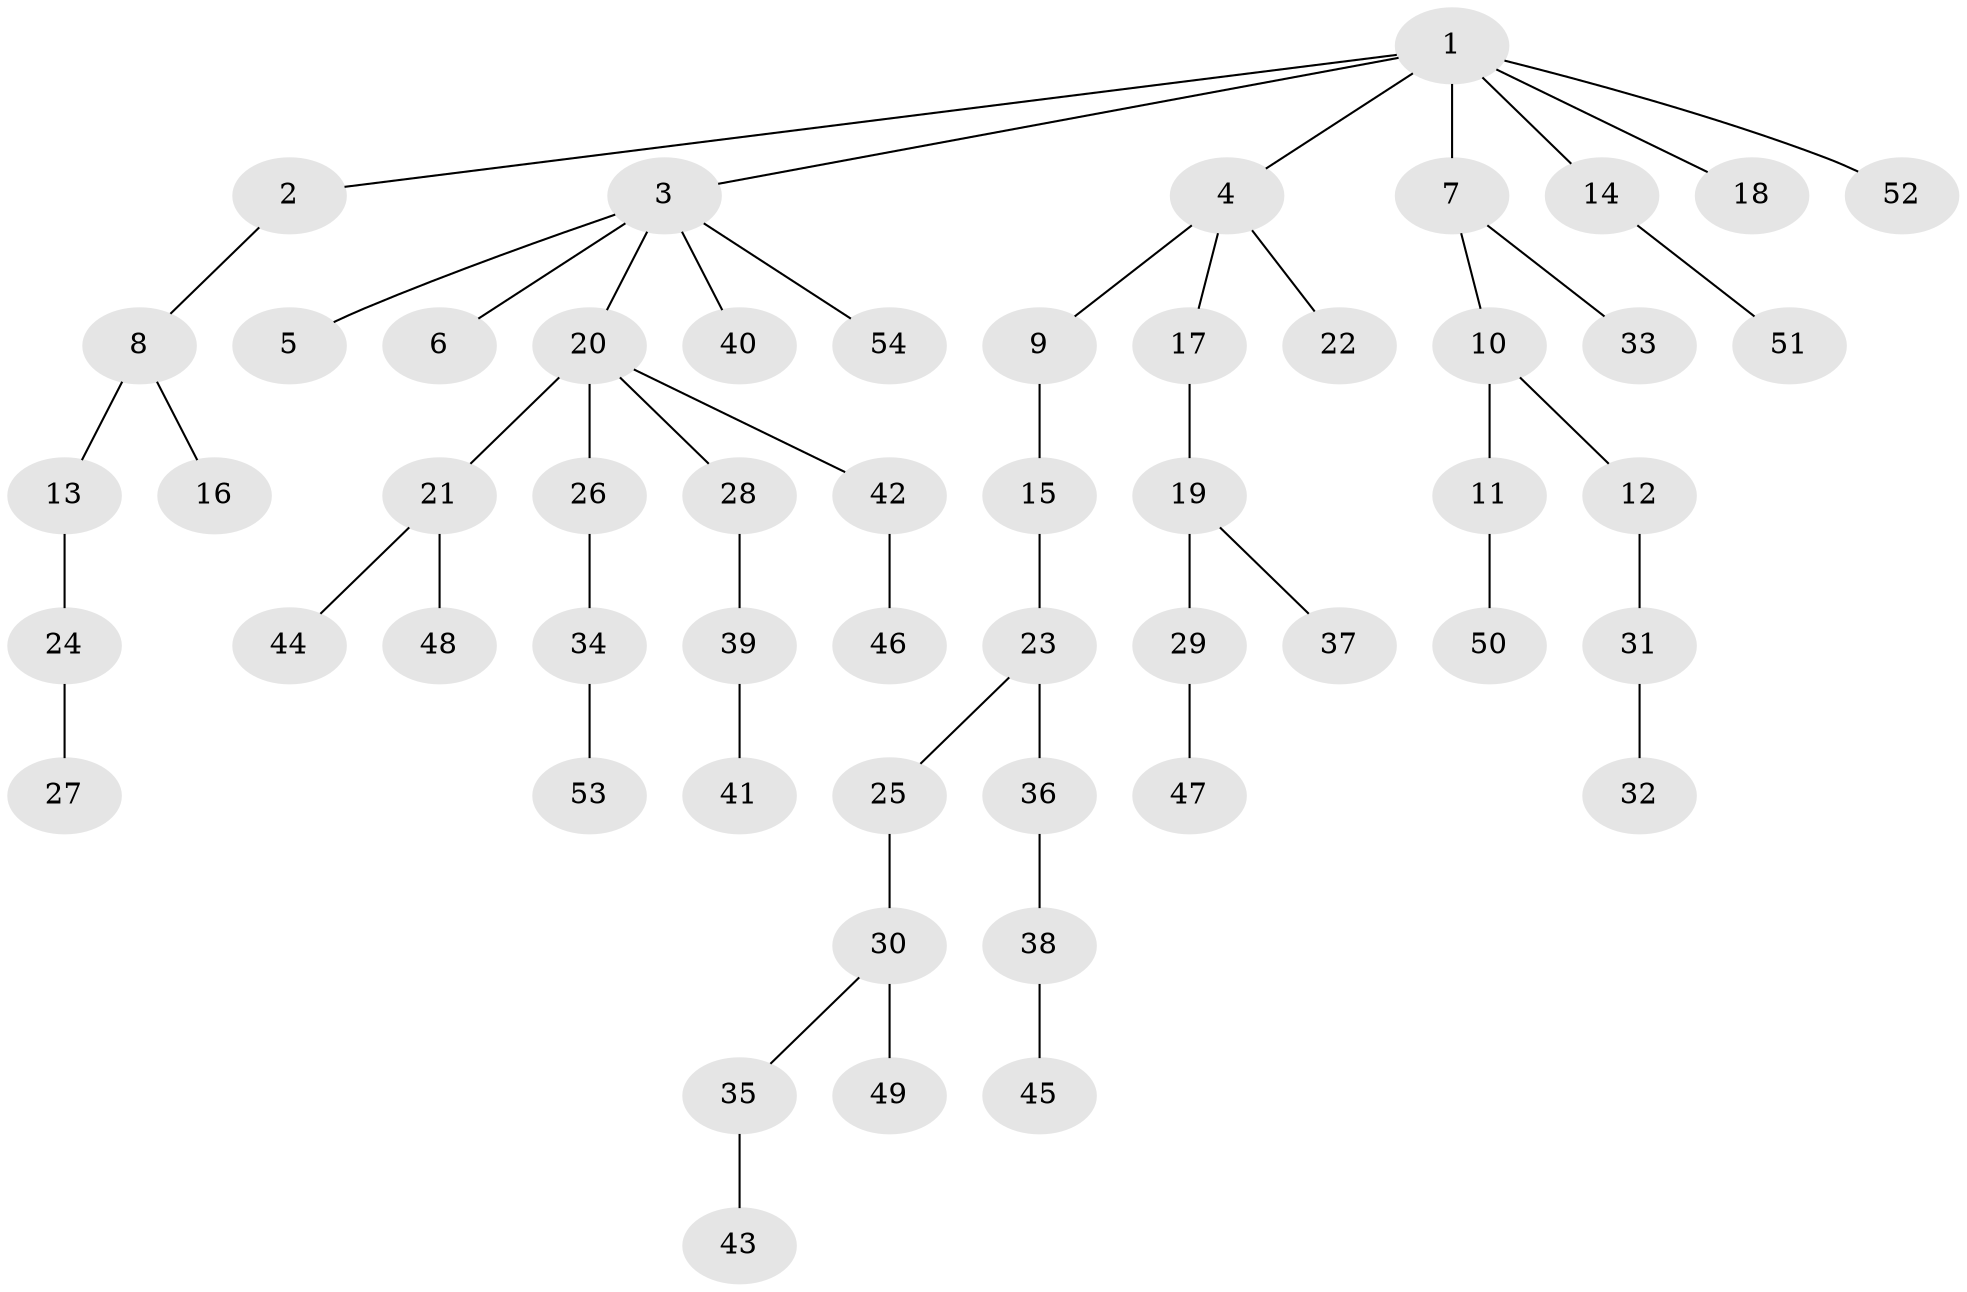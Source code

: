 // Generated by graph-tools (version 1.1) at 2025/52/03/09/25 04:52:50]
// undirected, 54 vertices, 53 edges
graph export_dot {
graph [start="1"]
  node [color=gray90,style=filled];
  1;
  2;
  3;
  4;
  5;
  6;
  7;
  8;
  9;
  10;
  11;
  12;
  13;
  14;
  15;
  16;
  17;
  18;
  19;
  20;
  21;
  22;
  23;
  24;
  25;
  26;
  27;
  28;
  29;
  30;
  31;
  32;
  33;
  34;
  35;
  36;
  37;
  38;
  39;
  40;
  41;
  42;
  43;
  44;
  45;
  46;
  47;
  48;
  49;
  50;
  51;
  52;
  53;
  54;
  1 -- 2;
  1 -- 3;
  1 -- 4;
  1 -- 7;
  1 -- 14;
  1 -- 18;
  1 -- 52;
  2 -- 8;
  3 -- 5;
  3 -- 6;
  3 -- 20;
  3 -- 40;
  3 -- 54;
  4 -- 9;
  4 -- 17;
  4 -- 22;
  7 -- 10;
  7 -- 33;
  8 -- 13;
  8 -- 16;
  9 -- 15;
  10 -- 11;
  10 -- 12;
  11 -- 50;
  12 -- 31;
  13 -- 24;
  14 -- 51;
  15 -- 23;
  17 -- 19;
  19 -- 29;
  19 -- 37;
  20 -- 21;
  20 -- 26;
  20 -- 28;
  20 -- 42;
  21 -- 44;
  21 -- 48;
  23 -- 25;
  23 -- 36;
  24 -- 27;
  25 -- 30;
  26 -- 34;
  28 -- 39;
  29 -- 47;
  30 -- 35;
  30 -- 49;
  31 -- 32;
  34 -- 53;
  35 -- 43;
  36 -- 38;
  38 -- 45;
  39 -- 41;
  42 -- 46;
}
